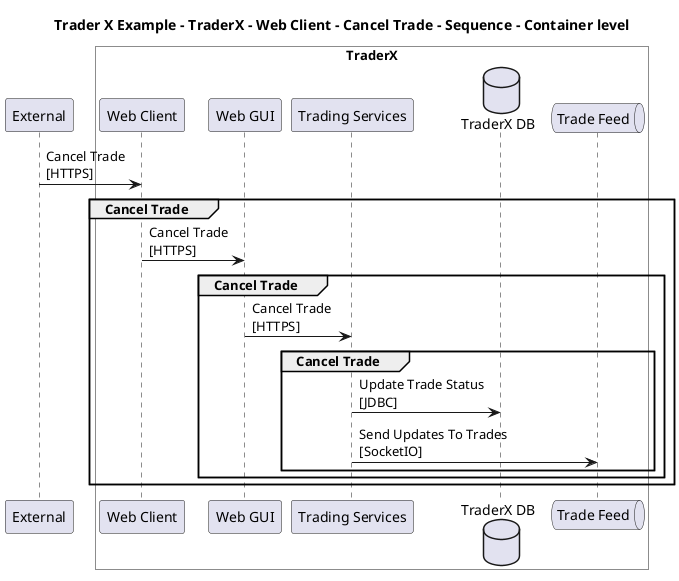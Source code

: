 @startuml

title Trader X Example - TraderX - Web Client - Cancel Trade - Sequence - Container level

participant "External" as C4InterFlow.SoftwareSystems.ExternalSystem

box "TraderX" #White
    participant "Web Client" as TraderXExample.SoftwareSystems.TraderX.Containers.WebClient
    participant "Web GUI" as TraderXExample.SoftwareSystems.TraderX.Containers.WebGUI
    participant "Trading Services" as TraderXExample.SoftwareSystems.TraderX.Containers.TradingServices
    database "TraderX DB" as TraderXExample.SoftwareSystems.TraderX.Containers.TraderXDB
    queue "Trade Feed" as TraderXExample.SoftwareSystems.TraderX.Containers.TradeFeed
end box


C4InterFlow.SoftwareSystems.ExternalSystem -> TraderXExample.SoftwareSystems.TraderX.Containers.WebClient : Cancel Trade\n[HTTPS]
group Cancel Trade
TraderXExample.SoftwareSystems.TraderX.Containers.WebClient -> TraderXExample.SoftwareSystems.TraderX.Containers.WebGUI : Cancel Trade\n[HTTPS]
group Cancel Trade
TraderXExample.SoftwareSystems.TraderX.Containers.WebGUI -> TraderXExample.SoftwareSystems.TraderX.Containers.TradingServices : Cancel Trade\n[HTTPS]
group Cancel Trade
TraderXExample.SoftwareSystems.TraderX.Containers.TradingServices -> TraderXExample.SoftwareSystems.TraderX.Containers.TraderXDB : Update Trade Status\n[JDBC]
TraderXExample.SoftwareSystems.TraderX.Containers.TradingServices -> TraderXExample.SoftwareSystems.TraderX.Containers.TradeFeed : Send Updates To Trades\n[SocketIO]
end
end
end


@enduml
